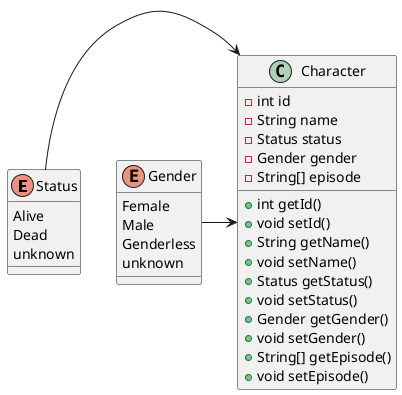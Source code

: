@startuml

enum Status {
    Alive
    Dead
    unknown
}

enum Gender {
    Female
    Male
    Genderless
    unknown
}

class Character {
    - int id
    - String name
    - Status status
    - Gender gender
    - String[] episode
    + int getId()
    + void setId()
    + String getName()
    + void setName()
    + Status getStatus()
    + void setStatus()
    + Gender getGender()
    + void setGender()
    + String[] getEpisode()
    + void setEpisode()
}

Status -> Character
Gender -> Character

@enduml